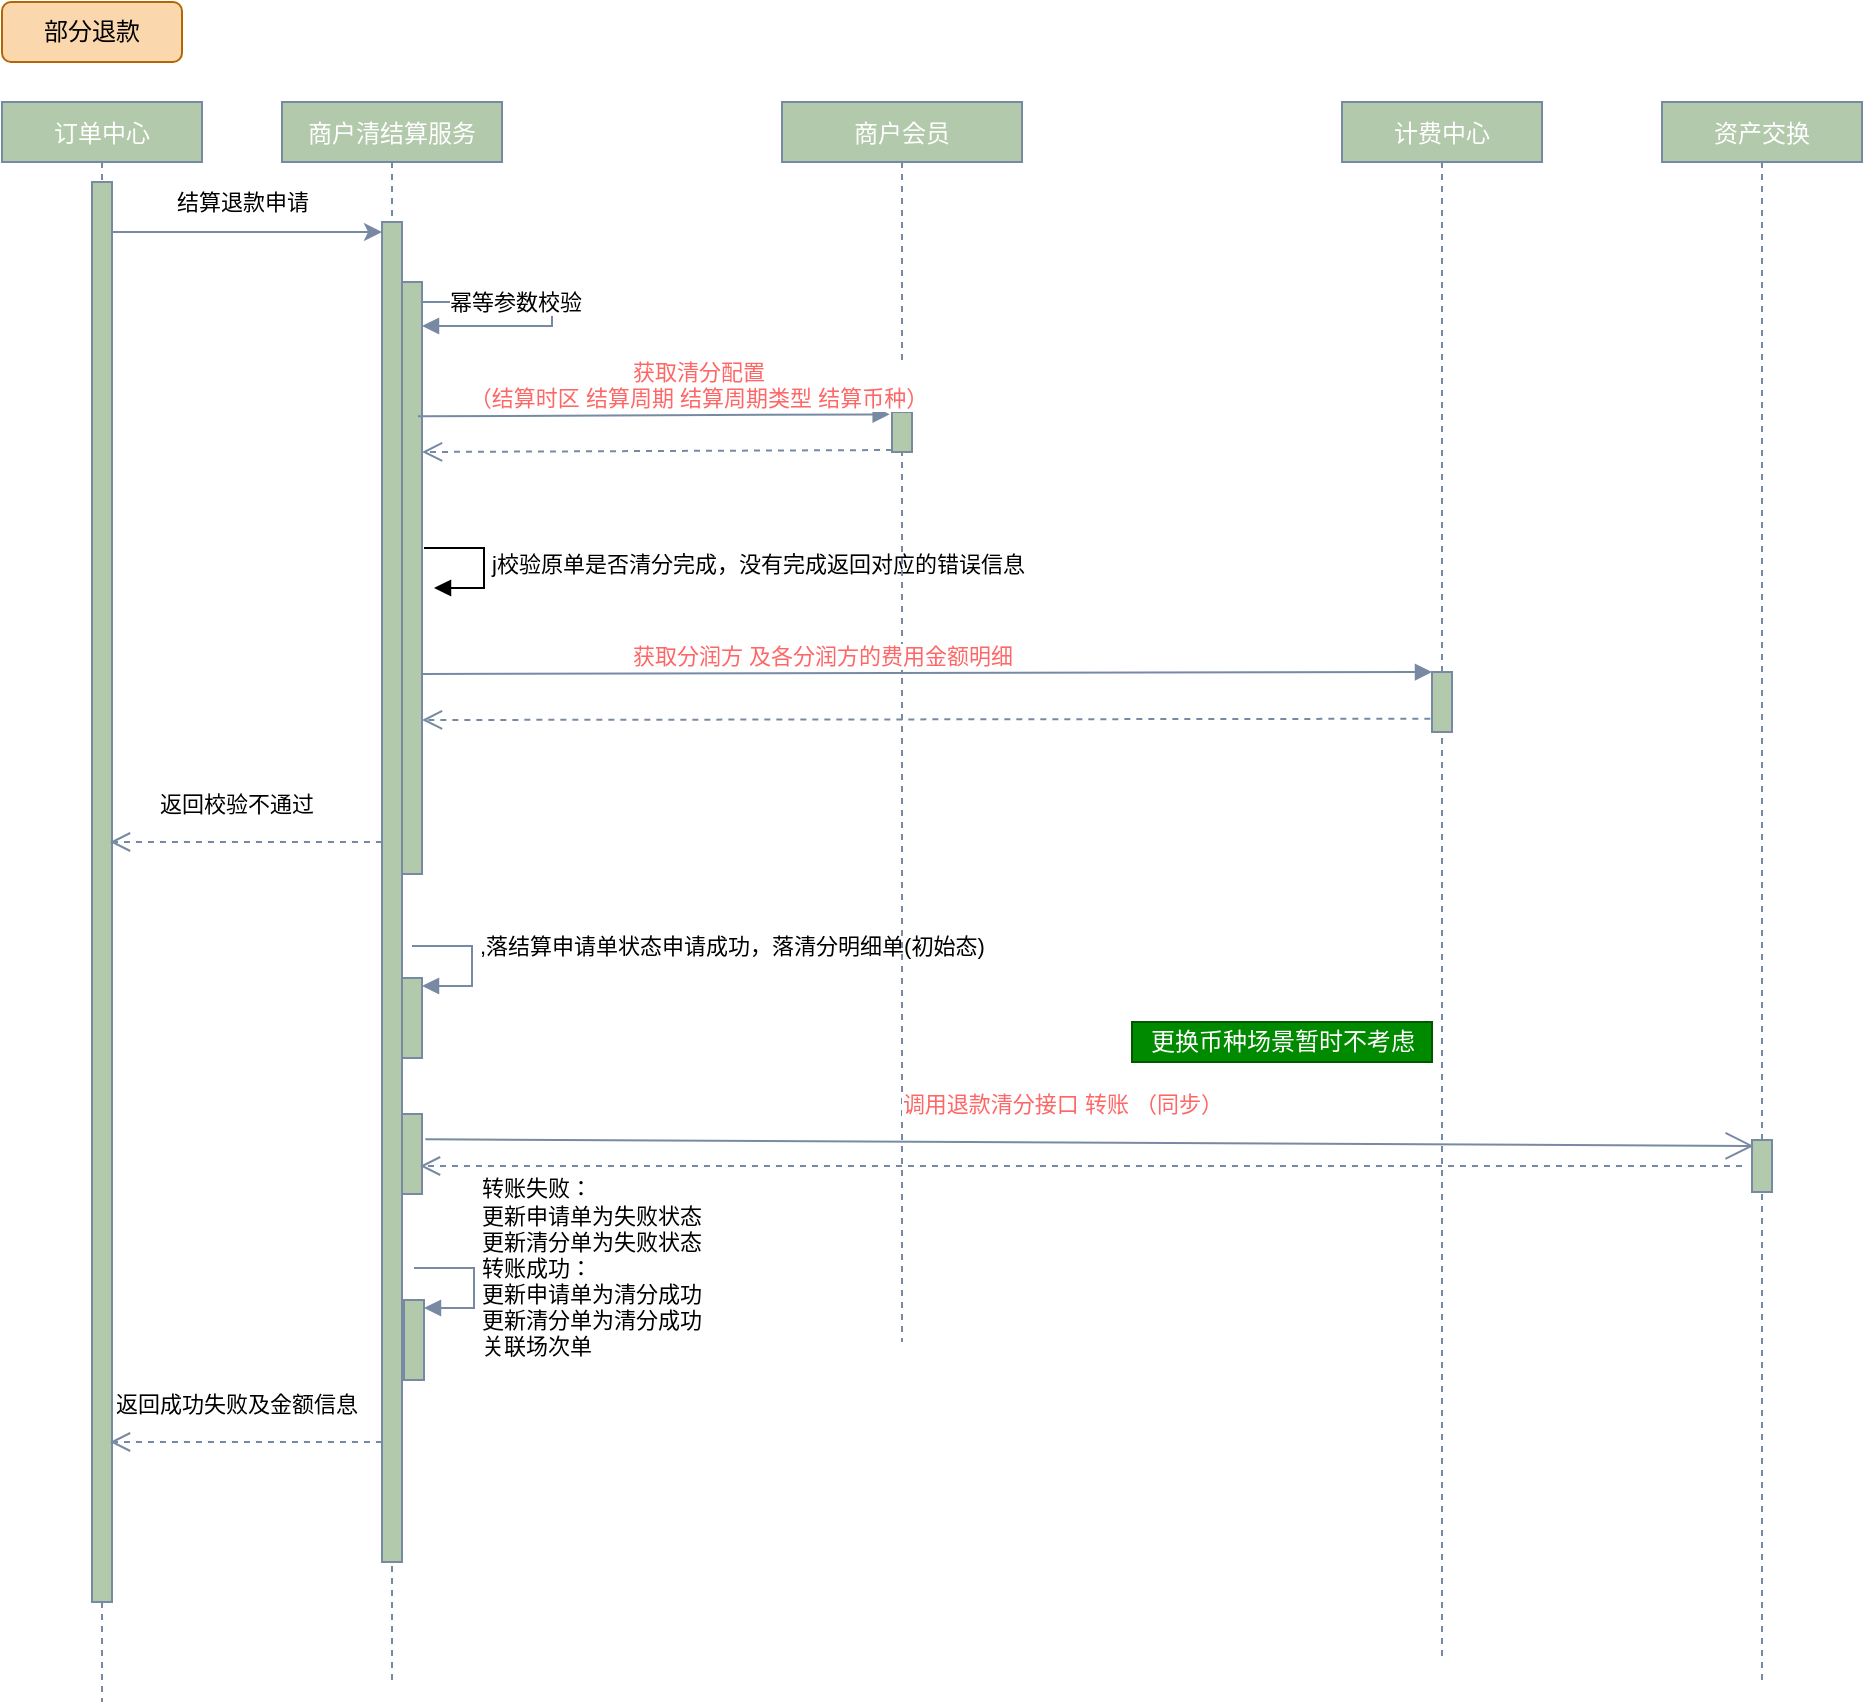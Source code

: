 <mxfile version="16.0.3" type="github">
  <diagram id="kgpKYQtTHZ0yAKxKKP6v" name="Page-1">
    <mxGraphModel dx="1422" dy="754" grid="1" gridSize="10" guides="1" tooltips="1" connect="1" arrows="1" fold="1" page="1" pageScale="1" pageWidth="850" pageHeight="1100" math="0" shadow="0">
      <root>
        <mxCell id="0" />
        <mxCell id="1" parent="0" />
        <mxCell id="-24mSBLAlSgEENDBRZwc-1" value="订单中心" style="shape=umlLifeline;perimeter=lifelinePerimeter;container=1;collapsible=0;recursiveResize=0;shadow=0;strokeWidth=1;fillColor=#B2C9AB;strokeColor=#788AA3;fontColor=#FFFFFF;rounded=0;size=30;" vertex="1" parent="1">
          <mxGeometry x="20" y="60" width="100" height="800" as="geometry" />
        </mxCell>
        <mxCell id="-24mSBLAlSgEENDBRZwc-2" value="" style="points=[];perimeter=orthogonalPerimeter;shadow=0;strokeWidth=1;fillColor=#B2C9AB;strokeColor=#788AA3;fontColor=#46495D;rounded=0;" vertex="1" parent="-24mSBLAlSgEENDBRZwc-1">
          <mxGeometry x="45" y="40" width="10" height="710" as="geometry" />
        </mxCell>
        <mxCell id="-24mSBLAlSgEENDBRZwc-3" value="商户清结算服务" style="shape=umlLifeline;perimeter=lifelinePerimeter;container=1;collapsible=0;recursiveResize=0;shadow=0;strokeWidth=1;fillColor=#B2C9AB;strokeColor=#788AA3;fontColor=#FFFFFF;rounded=0;size=30;" vertex="1" parent="1">
          <mxGeometry x="160" y="60" width="110" height="790" as="geometry" />
        </mxCell>
        <mxCell id="-24mSBLAlSgEENDBRZwc-4" value="" style="points=[];perimeter=orthogonalPerimeter;shadow=0;strokeWidth=1;fillColor=#B2C9AB;strokeColor=#788AA3;fontColor=#46495D;rounded=0;" vertex="1" parent="-24mSBLAlSgEENDBRZwc-3">
          <mxGeometry x="50" y="60" width="10" height="670" as="geometry" />
        </mxCell>
        <mxCell id="-24mSBLAlSgEENDBRZwc-5" value="" style="html=1;points=[];perimeter=orthogonalPerimeter;fontSize=11;fontColor=#000000;strokeColor=#788AA3;fillColor=#B2C9AB;" vertex="1" parent="-24mSBLAlSgEENDBRZwc-3">
          <mxGeometry x="60" y="90" width="10" height="296" as="geometry" />
        </mxCell>
        <mxCell id="-24mSBLAlSgEENDBRZwc-6" value="幂等参数校验" style="edgeStyle=orthogonalEdgeStyle;html=1;align=left;spacingLeft=2;endArrow=block;rounded=0;fontSize=11;fontColor=#000000;strokeColor=#788AA3;fillColor=#B2C9AB;curved=0;exitX=1.003;exitY=0.207;exitDx=0;exitDy=0;exitPerimeter=0;" edge="1" parent="-24mSBLAlSgEENDBRZwc-3">
          <mxGeometry x="-0.824" relative="1" as="geometry">
            <mxPoint x="70.03" y="97.272" as="sourcePoint" />
            <Array as="points">
              <mxPoint x="135" y="100" />
              <mxPoint x="135" y="112" />
            </Array>
            <mxPoint as="offset" />
            <mxPoint x="70" y="112" as="targetPoint" />
          </mxGeometry>
        </mxCell>
        <mxCell id="-24mSBLAlSgEENDBRZwc-7" value="" style="html=1;points=[];perimeter=orthogonalPerimeter;fontSize=11;fontColor=#000000;strokeColor=#788AA3;fillColor=#B2C9AB;" vertex="1" parent="-24mSBLAlSgEENDBRZwc-3">
          <mxGeometry x="60" y="438" width="10" height="40" as="geometry" />
        </mxCell>
        <mxCell id="-24mSBLAlSgEENDBRZwc-8" value=",落结算申请单状态申请成功，落清分明细单(初始态)" style="edgeStyle=orthogonalEdgeStyle;html=1;align=left;spacingLeft=2;endArrow=block;rounded=0;entryX=1;entryY=0;fontSize=11;fontColor=#000000;strokeColor=#788AA3;strokeWidth=1;fillColor=#B2C9AB;curved=0;jumpStyle=none;" edge="1" parent="-24mSBLAlSgEENDBRZwc-3">
          <mxGeometry x="-0.2" relative="1" as="geometry">
            <mxPoint x="65" y="422" as="sourcePoint" />
            <Array as="points">
              <mxPoint x="95" y="422" />
            </Array>
            <mxPoint as="offset" />
            <mxPoint x="70" y="442" as="targetPoint" />
          </mxGeometry>
        </mxCell>
        <mxCell id="-24mSBLAlSgEENDBRZwc-9" value="" style="html=1;points=[];perimeter=orthogonalPerimeter;fontSize=11;fontColor=#000000;strokeColor=#788AA3;fillColor=#B2C9AB;" vertex="1" parent="-24mSBLAlSgEENDBRZwc-3">
          <mxGeometry x="60" y="506" width="10" height="40" as="geometry" />
        </mxCell>
        <mxCell id="-24mSBLAlSgEENDBRZwc-10" value="j校验原单是否清分完成，没有完成返回对应的错误信息" style="edgeStyle=orthogonalEdgeStyle;html=1;align=left;spacingLeft=2;endArrow=block;rounded=0;entryX=1;entryY=0;" edge="1" parent="-24mSBLAlSgEENDBRZwc-3">
          <mxGeometry relative="1" as="geometry">
            <mxPoint x="71" y="223" as="sourcePoint" />
            <Array as="points">
              <mxPoint x="101" y="223" />
            </Array>
            <mxPoint x="76" y="243" as="targetPoint" />
          </mxGeometry>
        </mxCell>
        <mxCell id="-24mSBLAlSgEENDBRZwc-11" value="返回校验不通过" style="html=1;verticalAlign=bottom;endArrow=open;dashed=1;endSize=8;fontSize=11;fontColor=#000000;strokeColor=#788AA3;strokeWidth=1;fillColor=#B2C9AB;curved=0;jumpStyle=none;" edge="1" parent="-24mSBLAlSgEENDBRZwc-3">
          <mxGeometry x="0.077" y="-10" relative="1" as="geometry">
            <mxPoint x="50" y="370" as="sourcePoint" />
            <mxPoint x="-86" y="370" as="targetPoint" />
            <mxPoint as="offset" />
          </mxGeometry>
        </mxCell>
        <mxCell id="-24mSBLAlSgEENDBRZwc-12" value="计费中心" style="shape=umlLifeline;perimeter=lifelinePerimeter;container=1;collapsible=0;recursiveResize=0;shadow=0;strokeWidth=1;fillColor=#B2C9AB;strokeColor=#788AA3;fontColor=#FFFFFF;rounded=0;size=30;" vertex="1" parent="1">
          <mxGeometry x="690" y="60" width="100" height="780" as="geometry" />
        </mxCell>
        <mxCell id="-24mSBLAlSgEENDBRZwc-13" value="" style="html=1;points=[];perimeter=orthogonalPerimeter;fontSize=11;fontColor=#000000;strokeColor=#788AA3;fillColor=#B2C9AB;" vertex="1" parent="-24mSBLAlSgEENDBRZwc-12">
          <mxGeometry x="45" y="285" width="10" height="30" as="geometry" />
        </mxCell>
        <mxCell id="-24mSBLAlSgEENDBRZwc-14" value="资产交换" style="shape=umlLifeline;perimeter=lifelinePerimeter;container=1;collapsible=0;recursiveResize=0;shadow=0;strokeWidth=1;fillColor=#B2C9AB;strokeColor=#788AA3;fontColor=#FFFFFF;rounded=0;size=30;" vertex="1" parent="1">
          <mxGeometry x="850" y="60" width="100" height="790" as="geometry" />
        </mxCell>
        <mxCell id="-24mSBLAlSgEENDBRZwc-15" value="" style="html=1;points=[];perimeter=orthogonalPerimeter;fontSize=11;fontColor=#000000;strokeColor=#788AA3;fillColor=#B2C9AB;" vertex="1" parent="-24mSBLAlSgEENDBRZwc-14">
          <mxGeometry x="45" y="519" width="10" height="26" as="geometry" />
        </mxCell>
        <mxCell id="-24mSBLAlSgEENDBRZwc-16" value="商户会员" style="shape=umlLifeline;perimeter=lifelinePerimeter;container=1;collapsible=0;recursiveResize=0;shadow=0;strokeWidth=1;fillColor=#B2C9AB;strokeColor=#788AA3;fontColor=#FFFFFF;rounded=0;size=30;" vertex="1" parent="1">
          <mxGeometry x="410" y="60" width="120" height="620" as="geometry" />
        </mxCell>
        <mxCell id="-24mSBLAlSgEENDBRZwc-17" value="" style="html=1;points=[];perimeter=orthogonalPerimeter;fontSize=11;fontColor=#000000;strokeColor=#788AA3;fillColor=#B2C9AB;" vertex="1" parent="-24mSBLAlSgEENDBRZwc-16">
          <mxGeometry x="55" y="155" width="10" height="20" as="geometry" />
        </mxCell>
        <mxCell id="-24mSBLAlSgEENDBRZwc-18" value="" style="endArrow=classic;html=1;fontColor=#FFFFFF;strokeColor=#788AA3;fillColor=#B2C9AB;curved=0;" edge="1" parent="1" source="-24mSBLAlSgEENDBRZwc-2" target="-24mSBLAlSgEENDBRZwc-4">
          <mxGeometry width="50" height="50" relative="1" as="geometry">
            <mxPoint x="380" y="190" as="sourcePoint" />
            <mxPoint x="430" y="140" as="targetPoint" />
            <Array as="points">
              <mxPoint x="160" y="125" />
            </Array>
          </mxGeometry>
        </mxCell>
        <mxCell id="-24mSBLAlSgEENDBRZwc-19" value="&lt;font color=&quot;#000000&quot;&gt;&lt;font style=&quot;font-size: 11px ; line-height: 0.8&quot;&gt;结算退款申请&lt;/font&gt;&lt;br&gt;&lt;/font&gt;" style="text;html=1;resizable=0;autosize=1;align=center;verticalAlign=middle;points=[];fillColor=none;strokeColor=none;rounded=0;fontColor=#FFFFFF;" vertex="1" parent="1">
          <mxGeometry x="95" y="100" width="90" height="20" as="geometry" />
        </mxCell>
        <mxCell id="-24mSBLAlSgEENDBRZwc-20" value="&lt;font color=&quot;#ff6666&quot;&gt;获取清分配置&lt;br&gt;（结算时区 结算周期 结算周期类型 结算币种）&lt;/font&gt;" style="html=1;verticalAlign=bottom;endArrow=block;fontSize=11;fontColor=#000000;strokeColor=#788AA3;fillColor=#B2C9AB;curved=0;entryX=0.083;entryY=0.058;entryDx=0;entryDy=0;entryPerimeter=0;strokeWidth=1;jumpStyle=none;" edge="1" parent="1">
          <mxGeometry x="0.187" relative="1" as="geometry">
            <mxPoint x="228" y="217.16" as="sourcePoint" />
            <mxPoint x="463.83" y="216.16" as="targetPoint" />
            <Array as="points" />
            <mxPoint as="offset" />
          </mxGeometry>
        </mxCell>
        <mxCell id="-24mSBLAlSgEENDBRZwc-21" value="" style="html=1;verticalAlign=bottom;endArrow=open;dashed=1;endSize=8;exitX=0;exitY=0.95;fontSize=11;fontColor=#000000;strokeColor=#788AA3;fillColor=#B2C9AB;curved=0;" edge="1" parent="1">
          <mxGeometry x="0.276" y="-1" relative="1" as="geometry">
            <mxPoint x="230" y="235" as="targetPoint" />
            <mxPoint as="offset" />
            <mxPoint x="465" y="234" as="sourcePoint" />
          </mxGeometry>
        </mxCell>
        <mxCell id="-24mSBLAlSgEENDBRZwc-26" value="&lt;font color=&quot;#ff6666&quot;&gt;获取分润方 及各分润方的费用金额明细&lt;/font&gt;" style="html=1;verticalAlign=bottom;endArrow=block;entryX=0;entryY=0;fontSize=11;fontColor=#000000;strokeColor=#788AA3;strokeWidth=1;fillColor=#B2C9AB;curved=0;jumpStyle=none;" edge="1" parent="1" target="-24mSBLAlSgEENDBRZwc-13">
          <mxGeometry x="-0.208" relative="1" as="geometry">
            <mxPoint x="230" y="346" as="sourcePoint" />
            <mxPoint as="offset" />
          </mxGeometry>
        </mxCell>
        <mxCell id="-24mSBLAlSgEENDBRZwc-27" value="" style="html=1;verticalAlign=bottom;endArrow=open;dashed=1;endSize=8;fontSize=11;fontColor=#000000;strokeColor=#788AA3;strokeWidth=1;fillColor=#B2C9AB;curved=0;jumpStyle=none;exitX=-0.083;exitY=0.779;exitDx=0;exitDy=0;exitPerimeter=0;" edge="1" parent="1" source="-24mSBLAlSgEENDBRZwc-13">
          <mxGeometry relative="1" as="geometry">
            <mxPoint x="230" y="369" as="targetPoint" />
          </mxGeometry>
        </mxCell>
        <mxCell id="-24mSBLAlSgEENDBRZwc-28" value="&lt;font color=&quot;#ff6666&quot;&gt;调用退款清分接口 转账 （同步）&lt;/font&gt;" style="html=1;verticalAlign=bottom;endArrow=open;dashed=1;endSize=8;fontSize=11;fontColor=#000000;strokeColor=#788AA3;strokeWidth=1;fillColor=#B2C9AB;curved=0;jumpStyle=none;entryX=0.9;entryY=0.675;entryDx=0;entryDy=0;entryPerimeter=0;" edge="1" parent="1">
          <mxGeometry x="0.029" y="-22" relative="1" as="geometry">
            <mxPoint x="229" y="592" as="targetPoint" />
            <mxPoint x="890" y="592" as="sourcePoint" />
            <mxPoint as="offset" />
          </mxGeometry>
        </mxCell>
        <mxCell id="-24mSBLAlSgEENDBRZwc-29" value="" style="endArrow=open;endFill=1;endSize=12;html=1;fontSize=11;fontColor=#000000;strokeColor=#788AA3;strokeWidth=1;fillColor=#B2C9AB;curved=0;jumpStyle=none;exitX=1.167;exitY=0.342;exitDx=0;exitDy=0;exitPerimeter=0;entryX=0.083;entryY=0.115;entryDx=0;entryDy=0;entryPerimeter=0;" edge="1" parent="1" target="-24mSBLAlSgEENDBRZwc-15">
          <mxGeometry width="160" relative="1" as="geometry">
            <mxPoint x="231.67" y="578.68" as="sourcePoint" />
            <mxPoint x="890" y="545" as="targetPoint" />
            <Array as="points" />
          </mxGeometry>
        </mxCell>
        <mxCell id="-24mSBLAlSgEENDBRZwc-30" value="部分退款" style="rounded=1;whiteSpace=wrap;html=1;fillColor=#fad7ac;strokeColor=#b46504;" vertex="1" parent="1">
          <mxGeometry x="20" y="10" width="90" height="30" as="geometry" />
        </mxCell>
        <mxCell id="-24mSBLAlSgEENDBRZwc-31" value="返回成功失败及金额信息" style="html=1;verticalAlign=bottom;endArrow=open;dashed=1;endSize=8;fontSize=11;fontColor=#000000;strokeColor=#788AA3;strokeWidth=1;fillColor=#B2C9AB;curved=0;jumpStyle=none;" edge="1" parent="1">
          <mxGeometry x="0.077" y="-10" relative="1" as="geometry">
            <mxPoint x="210" y="730" as="sourcePoint" />
            <mxPoint x="74" y="730" as="targetPoint" />
            <mxPoint as="offset" />
          </mxGeometry>
        </mxCell>
        <mxCell id="-24mSBLAlSgEENDBRZwc-32" value="" style="html=1;points=[];perimeter=orthogonalPerimeter;fontSize=11;fontColor=#000000;strokeColor=#788AA3;fillColor=#B2C9AB;" vertex="1" parent="1">
          <mxGeometry x="221" y="659" width="10" height="40" as="geometry" />
        </mxCell>
        <mxCell id="-24mSBLAlSgEENDBRZwc-33" value="转账失败：&lt;br&gt;更新申请单为失败状态&lt;br&gt;更新清分单为失败状态&lt;br&gt;转账成功：&lt;br&gt;更新申请单为清分成功&lt;br&gt;更新清分单为清分成功&lt;br&gt;关联场次单" style="edgeStyle=orthogonalEdgeStyle;html=1;align=left;spacingLeft=2;endArrow=block;rounded=0;entryX=1;entryY=0;fontSize=11;fontColor=#000000;strokeColor=#788AA3;strokeWidth=1;fillColor=#B2C9AB;curved=0;jumpStyle=none;" edge="1" parent="1">
          <mxGeometry x="-0.2" relative="1" as="geometry">
            <mxPoint x="226" y="643" as="sourcePoint" />
            <Array as="points">
              <mxPoint x="256" y="643" />
            </Array>
            <mxPoint as="offset" />
            <mxPoint x="231" y="663" as="targetPoint" />
          </mxGeometry>
        </mxCell>
        <mxCell id="-24mSBLAlSgEENDBRZwc-34" value="更换币种场景暂时不考虑" style="text;html=1;resizable=0;autosize=1;align=center;verticalAlign=middle;points=[];fillColor=#008a00;strokeColor=#005700;rounded=0;fontColor=#ffffff;" vertex="1" parent="1">
          <mxGeometry x="585" y="520" width="150" height="20" as="geometry" />
        </mxCell>
      </root>
    </mxGraphModel>
  </diagram>
</mxfile>
